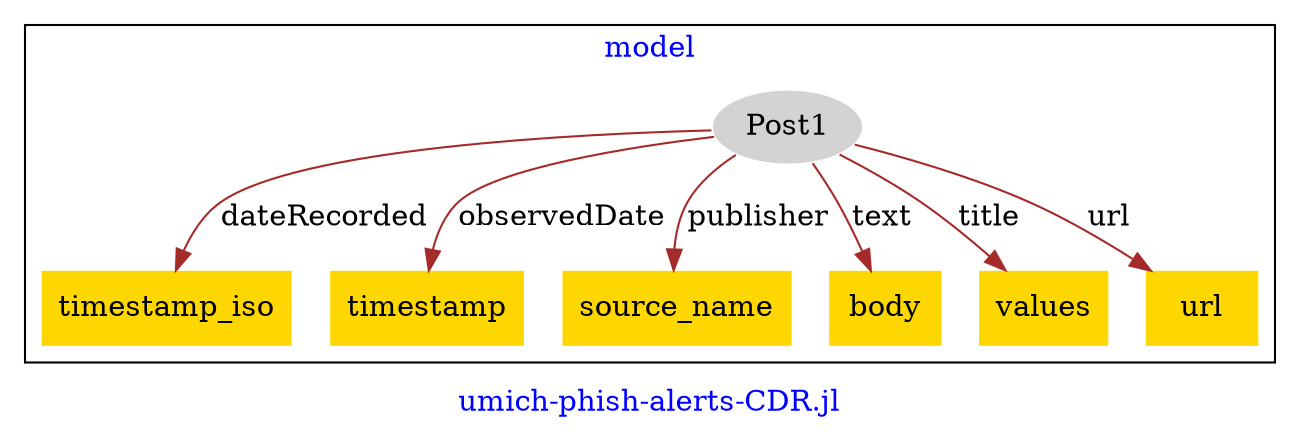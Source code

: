 digraph n0 {
fontcolor="blue"
remincross="true"
label="umich-phish-alerts-CDR.jl"
subgraph cluster {
label="model"
n2[style="filled",color="white",fillcolor="lightgray",label="Post1"];
n3[shape="plaintext",style="filled",fillcolor="gold",label="timestamp_iso"];
n4[shape="plaintext",style="filled",fillcolor="gold",label="timestamp"];
n5[shape="plaintext",style="filled",fillcolor="gold",label="source_name"];
n6[shape="plaintext",style="filled",fillcolor="gold",label="body"];
n7[shape="plaintext",style="filled",fillcolor="gold",label="values"];
n8[shape="plaintext",style="filled",fillcolor="gold",label="url"];
}
n2 -> n3[color="brown",fontcolor="black",label="dateRecorded"]
n2 -> n4[color="brown",fontcolor="black",label="observedDate"]
n2 -> n5[color="brown",fontcolor="black",label="publisher"]
n2 -> n6[color="brown",fontcolor="black",label="text"]
n2 -> n7[color="brown",fontcolor="black",label="title"]
n2 -> n8[color="brown",fontcolor="black",label="url"]
}
